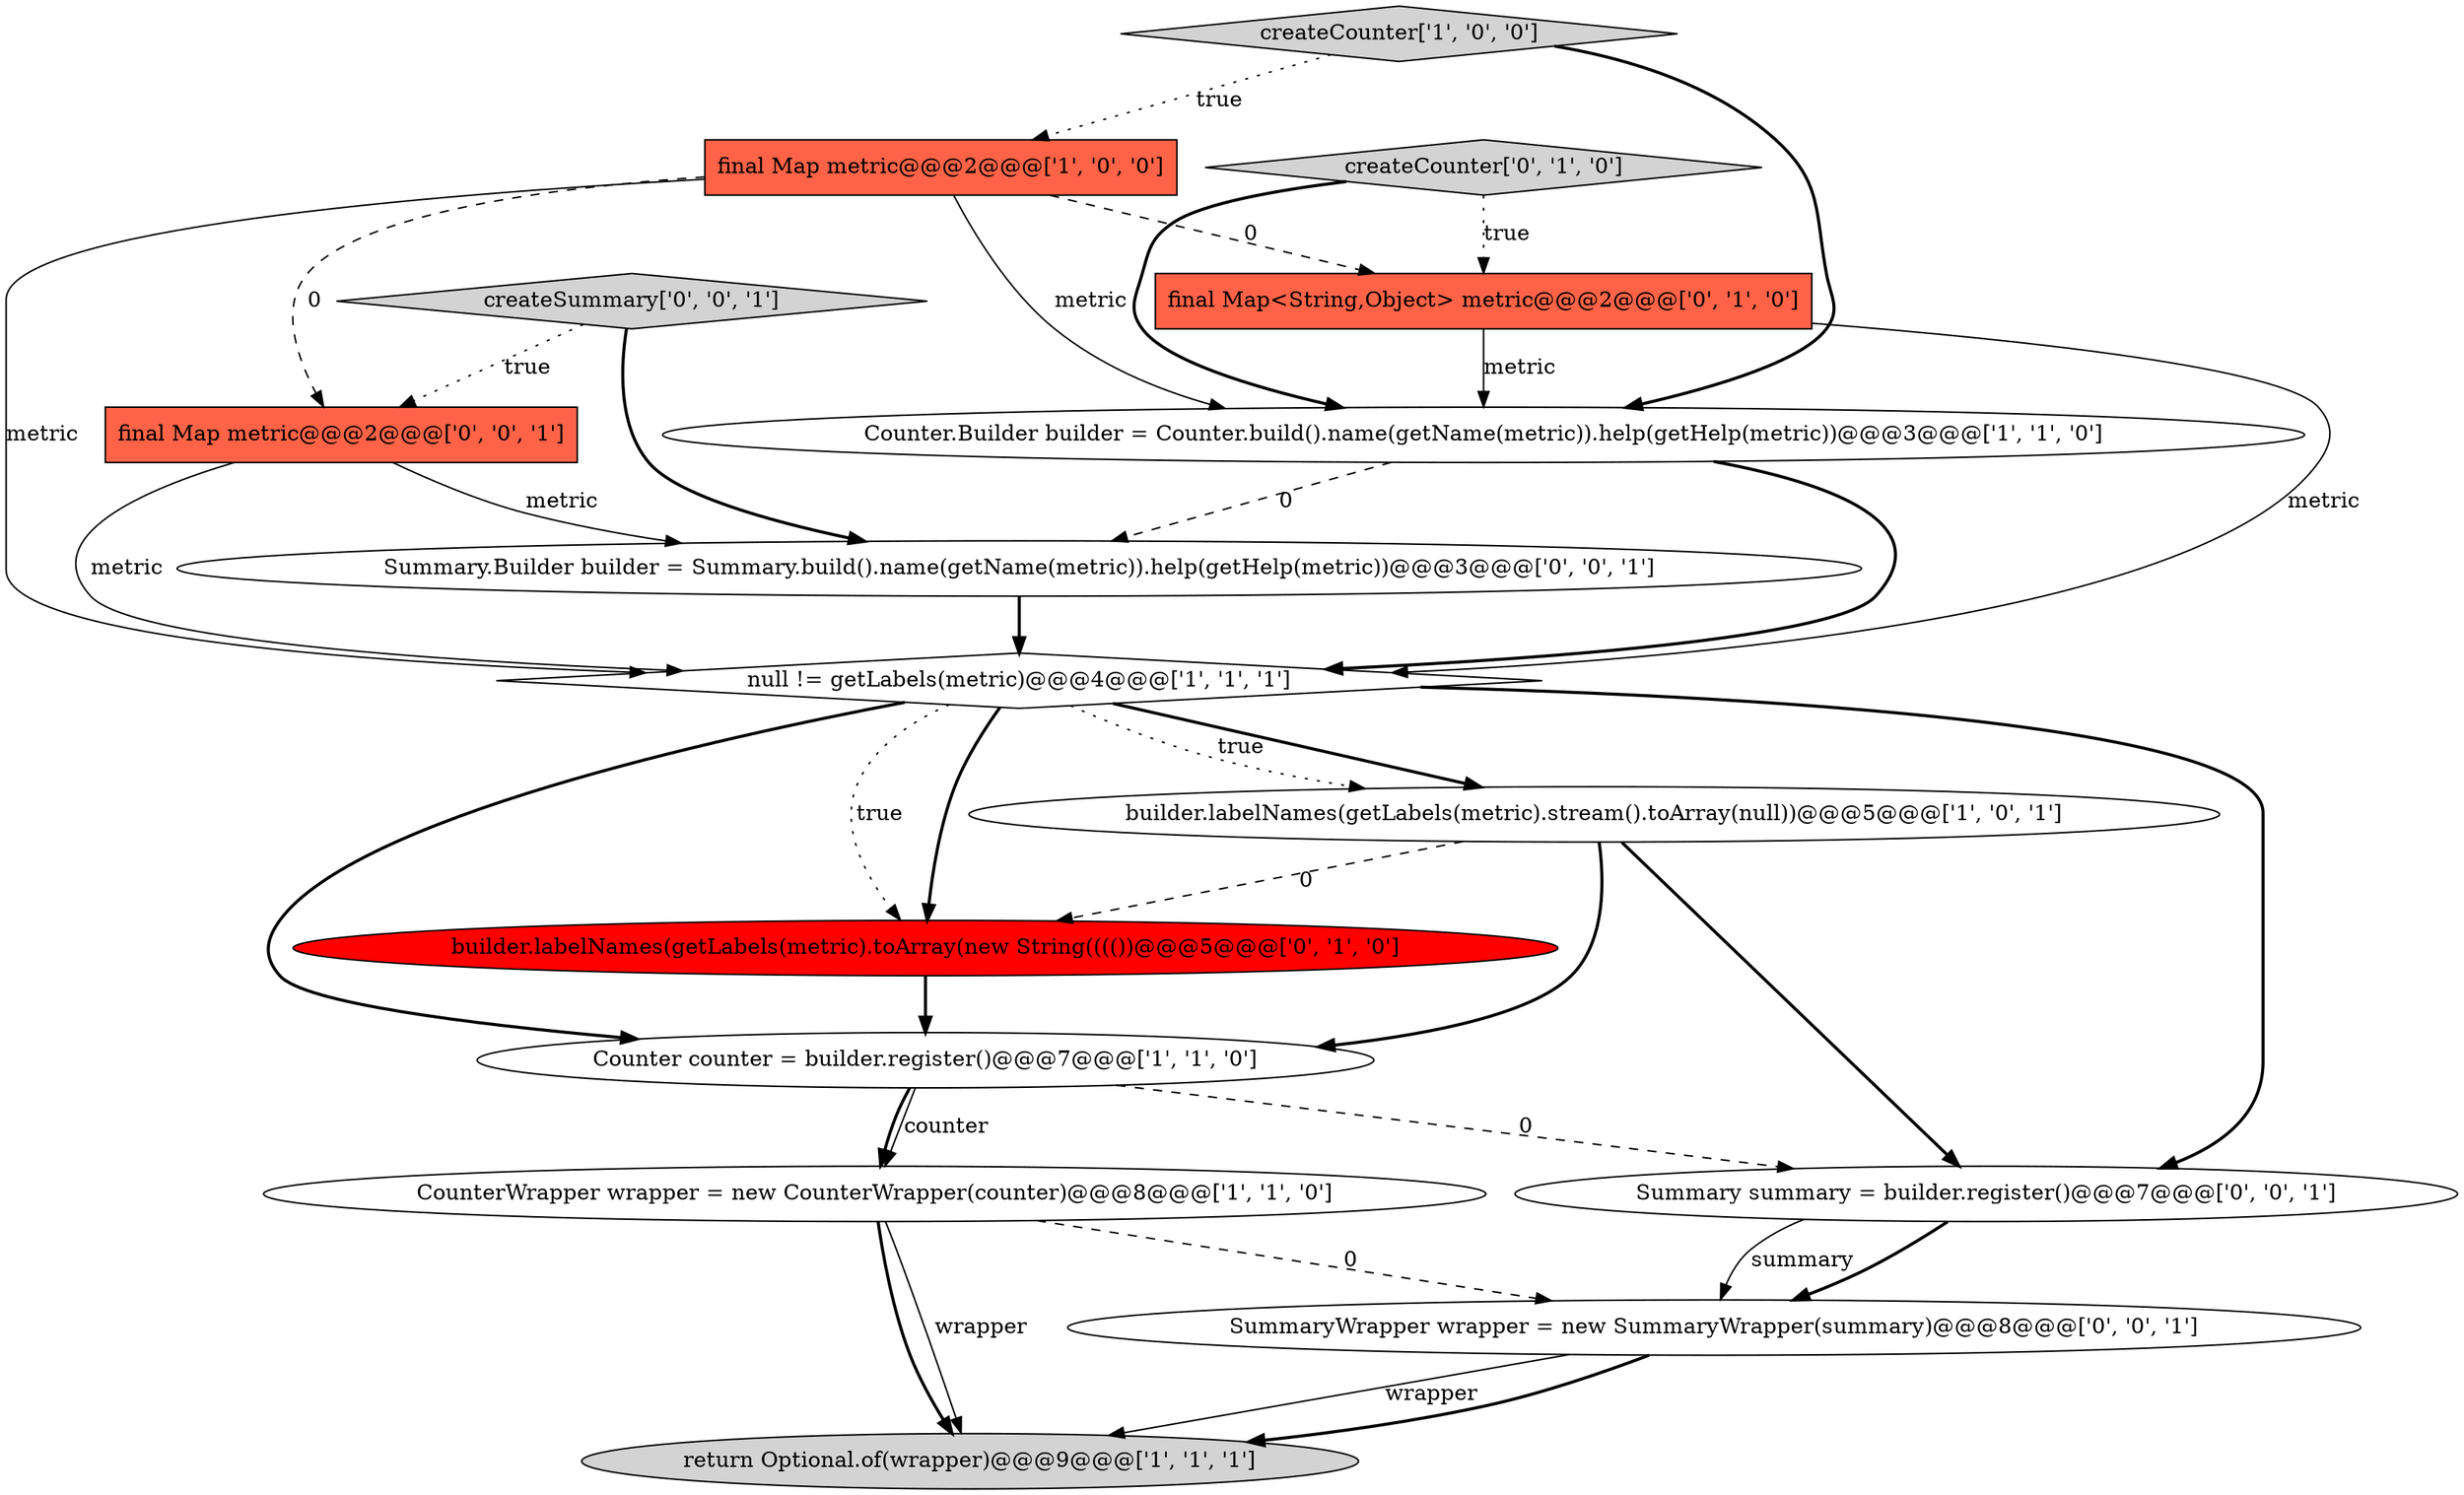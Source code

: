 digraph {
7 [style = filled, label = "null != getLabels(metric)@@@4@@@['1', '1', '1']", fillcolor = white, shape = diamond image = "AAA0AAABBB1BBB"];
14 [style = filled, label = "Summary.Builder builder = Summary.build().name(getName(metric)).help(getHelp(metric))@@@3@@@['0', '0', '1']", fillcolor = white, shape = ellipse image = "AAA0AAABBB3BBB"];
9 [style = filled, label = "createCounter['0', '1', '0']", fillcolor = lightgray, shape = diamond image = "AAA0AAABBB2BBB"];
12 [style = filled, label = "final Map metric@@@2@@@['0', '0', '1']", fillcolor = tomato, shape = box image = "AAA0AAABBB3BBB"];
5 [style = filled, label = "return Optional.of(wrapper)@@@9@@@['1', '1', '1']", fillcolor = lightgray, shape = ellipse image = "AAA0AAABBB1BBB"];
11 [style = filled, label = "createSummary['0', '0', '1']", fillcolor = lightgray, shape = diamond image = "AAA0AAABBB3BBB"];
13 [style = filled, label = "SummaryWrapper wrapper = new SummaryWrapper(summary)@@@8@@@['0', '0', '1']", fillcolor = white, shape = ellipse image = "AAA0AAABBB3BBB"];
3 [style = filled, label = "builder.labelNames(getLabels(metric).stream().toArray(null))@@@5@@@['1', '0', '1']", fillcolor = white, shape = ellipse image = "AAA0AAABBB1BBB"];
15 [style = filled, label = "Summary summary = builder.register()@@@7@@@['0', '0', '1']", fillcolor = white, shape = ellipse image = "AAA0AAABBB3BBB"];
2 [style = filled, label = "createCounter['1', '0', '0']", fillcolor = lightgray, shape = diamond image = "AAA0AAABBB1BBB"];
0 [style = filled, label = "CounterWrapper wrapper = new CounterWrapper(counter)@@@8@@@['1', '1', '0']", fillcolor = white, shape = ellipse image = "AAA0AAABBB1BBB"];
4 [style = filled, label = "Counter counter = builder.register()@@@7@@@['1', '1', '0']", fillcolor = white, shape = ellipse image = "AAA0AAABBB1BBB"];
1 [style = filled, label = "final Map metric@@@2@@@['1', '0', '0']", fillcolor = tomato, shape = box image = "AAA1AAABBB1BBB"];
6 [style = filled, label = "Counter.Builder builder = Counter.build().name(getName(metric)).help(getHelp(metric))@@@3@@@['1', '1', '0']", fillcolor = white, shape = ellipse image = "AAA0AAABBB1BBB"];
8 [style = filled, label = "final Map<String,Object> metric@@@2@@@['0', '1', '0']", fillcolor = tomato, shape = box image = "AAA1AAABBB2BBB"];
10 [style = filled, label = "builder.labelNames(getLabels(metric).toArray(new String(((())@@@5@@@['0', '1', '0']", fillcolor = red, shape = ellipse image = "AAA1AAABBB2BBB"];
15->13 [style = bold, label=""];
7->10 [style = dotted, label="true"];
0->5 [style = solid, label="wrapper"];
11->14 [style = bold, label=""];
7->10 [style = bold, label=""];
2->6 [style = bold, label=""];
11->12 [style = dotted, label="true"];
13->5 [style = solid, label="wrapper"];
3->15 [style = bold, label=""];
7->4 [style = bold, label=""];
4->0 [style = solid, label="counter"];
6->14 [style = dashed, label="0"];
3->4 [style = bold, label=""];
7->3 [style = bold, label=""];
8->7 [style = solid, label="metric"];
9->6 [style = bold, label=""];
14->7 [style = bold, label=""];
4->0 [style = bold, label=""];
1->7 [style = solid, label="metric"];
9->8 [style = dotted, label="true"];
1->12 [style = dashed, label="0"];
15->13 [style = solid, label="summary"];
7->3 [style = dotted, label="true"];
2->1 [style = dotted, label="true"];
12->14 [style = solid, label="metric"];
4->15 [style = dashed, label="0"];
0->13 [style = dashed, label="0"];
12->7 [style = solid, label="metric"];
10->4 [style = bold, label=""];
13->5 [style = bold, label=""];
7->15 [style = bold, label=""];
1->8 [style = dashed, label="0"];
3->10 [style = dashed, label="0"];
6->7 [style = bold, label=""];
1->6 [style = solid, label="metric"];
8->6 [style = solid, label="metric"];
0->5 [style = bold, label=""];
}
